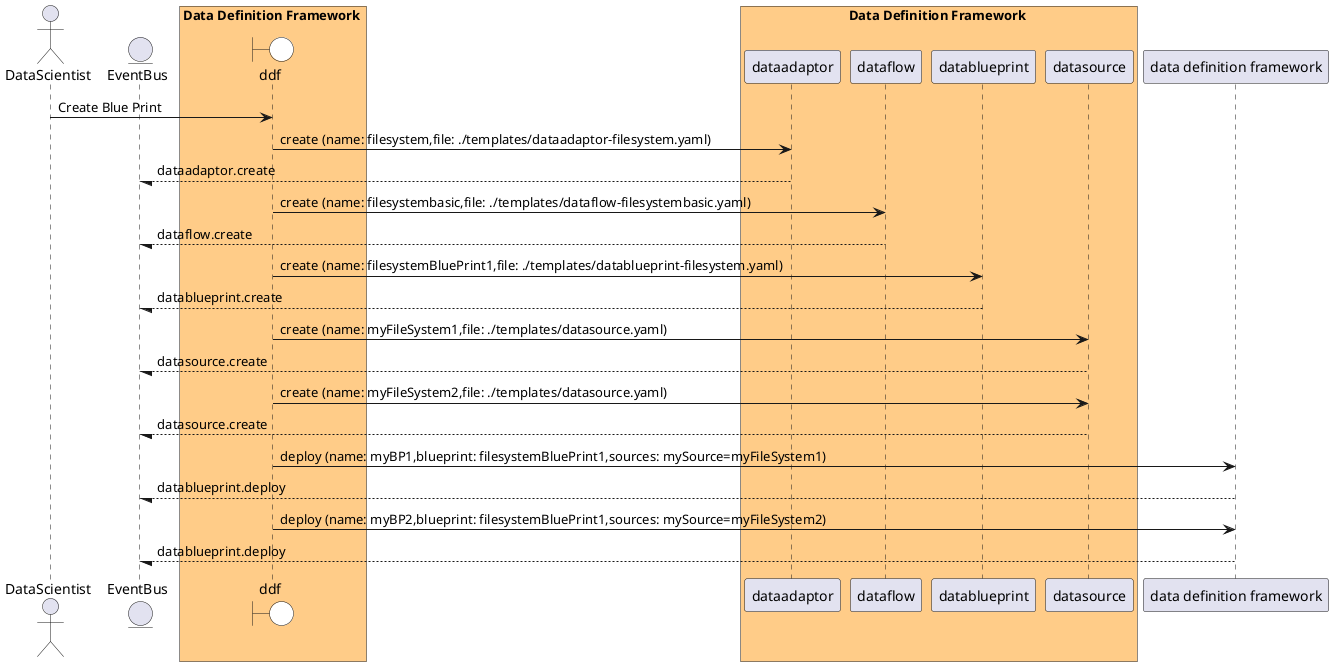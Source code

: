 @startuml

actor "DataScientist"


entity EventBus

box Data Definition Framework #ffcc88
    boundary ddf #white
end box


box Data Definition Framework #ffcc88
            participant dataadaptor
            participant dataflow
            participant datablueprint
            participant datasource
    end box


"DataScientist" -> ddf: Create Blue Print

    ddf -> "dataadaptor": create (name: filesystem,file: ./templates/dataadaptor-filesystem.yaml)

    "dataadaptor" --/ EventBus: dataadaptor.create

    ddf -> "dataflow": create (name: filesystembasic,file: ./templates/dataflow-filesystembasic.yaml)

    "dataflow" --/ EventBus: dataflow.create

    ddf -> "datablueprint": create (name: filesystemBluePrint1,file: ./templates/datablueprint-filesystem.yaml)

    "datablueprint" --/ EventBus: datablueprint.create

    ddf -> "datasource": create (name: myFileSystem1,file: ./templates/datasource.yaml)

    "datasource" --/ EventBus: datasource.create

    ddf -> "datasource": create (name: myFileSystem2,file: ./templates/datasource.yaml)

    "datasource" --/ EventBus: datasource.create

    ddf -> "data definition framework": deploy (name: myBP1,blueprint: filesystemBluePrint1,sources: mySource=myFileSystem1)

    "data definition framework" --/ EventBus: datablueprint.deploy

    ddf -> "data definition framework": deploy (name: myBP2,blueprint: filesystemBluePrint1,sources: mySource=myFileSystem2)

    "data definition framework" --/ EventBus: datablueprint.deploy



@enduml
